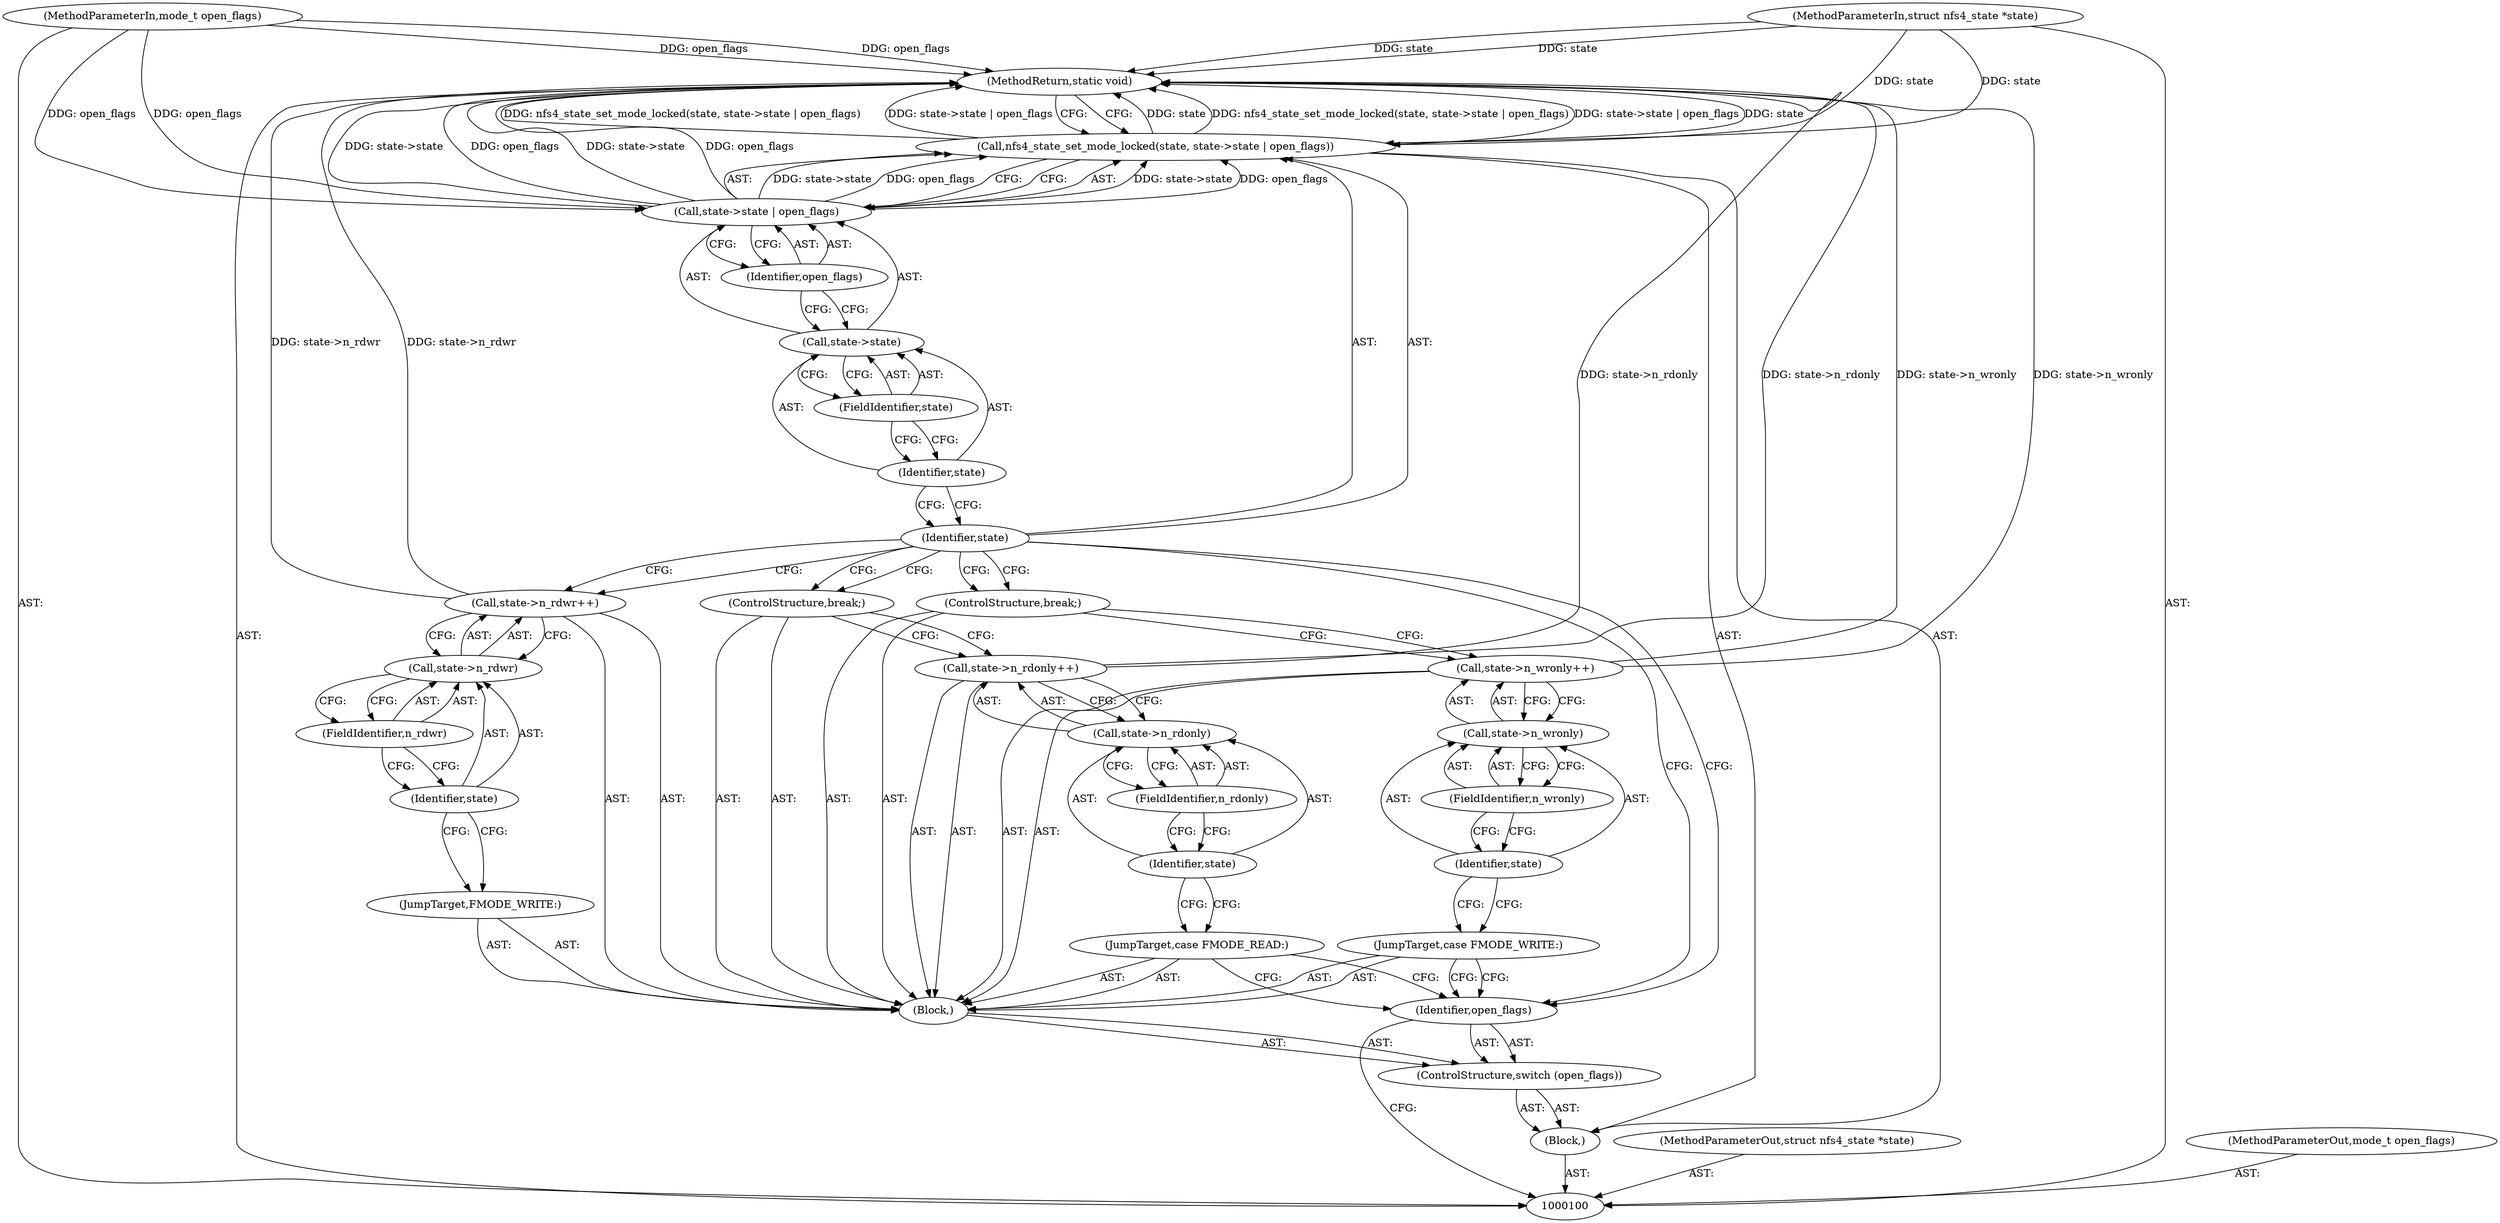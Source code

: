 digraph "1_linux_dc0b027dfadfcb8a5504f7d8052754bf8d501ab9_24" {
"1000131" [label="(MethodReturn,static void)"];
"1000101" [label="(MethodParameterIn,struct nfs4_state *state)"];
"1000156" [label="(MethodParameterOut,struct nfs4_state *state)"];
"1000102" [label="(MethodParameterIn,mode_t open_flags)"];
"1000157" [label="(MethodParameterOut,mode_t open_flags)"];
"1000119" [label="(JumpTarget,FMODE_WRITE:)"];
"1000123" [label="(FieldIdentifier,n_rdwr)"];
"1000120" [label="(Call,state->n_rdwr++)"];
"1000121" [label="(Call,state->n_rdwr)"];
"1000122" [label="(Identifier,state)"];
"1000124" [label="(Call,nfs4_state_set_mode_locked(state, state->state | open_flags))"];
"1000125" [label="(Identifier,state)"];
"1000126" [label="(Call,state->state | open_flags)"];
"1000127" [label="(Call,state->state)"];
"1000128" [label="(Identifier,state)"];
"1000129" [label="(FieldIdentifier,state)"];
"1000130" [label="(Identifier,open_flags)"];
"1000103" [label="(Block,)"];
"1000104" [label="(ControlStructure,switch (open_flags))"];
"1000106" [label="(Block,)"];
"1000105" [label="(Identifier,open_flags)"];
"1000107" [label="(JumpTarget,case FMODE_WRITE:)"];
"1000111" [label="(FieldIdentifier,n_wronly)"];
"1000108" [label="(Call,state->n_wronly++)"];
"1000109" [label="(Call,state->n_wronly)"];
"1000110" [label="(Identifier,state)"];
"1000112" [label="(ControlStructure,break;)"];
"1000113" [label="(JumpTarget,case FMODE_READ:)"];
"1000117" [label="(FieldIdentifier,n_rdonly)"];
"1000114" [label="(Call,state->n_rdonly++)"];
"1000115" [label="(Call,state->n_rdonly)"];
"1000116" [label="(Identifier,state)"];
"1000118" [label="(ControlStructure,break;)"];
"1000131" -> "1000100"  [label="AST: "];
"1000131" -> "1000124"  [label="CFG: "];
"1000124" -> "1000131"  [label="DDG: state"];
"1000124" -> "1000131"  [label="DDG: nfs4_state_set_mode_locked(state, state->state | open_flags)"];
"1000124" -> "1000131"  [label="DDG: state->state | open_flags"];
"1000126" -> "1000131"  [label="DDG: state->state"];
"1000126" -> "1000131"  [label="DDG: open_flags"];
"1000102" -> "1000131"  [label="DDG: open_flags"];
"1000108" -> "1000131"  [label="DDG: state->n_wronly"];
"1000114" -> "1000131"  [label="DDG: state->n_rdonly"];
"1000120" -> "1000131"  [label="DDG: state->n_rdwr"];
"1000101" -> "1000131"  [label="DDG: state"];
"1000101" -> "1000100"  [label="AST: "];
"1000101" -> "1000131"  [label="DDG: state"];
"1000101" -> "1000124"  [label="DDG: state"];
"1000156" -> "1000100"  [label="AST: "];
"1000102" -> "1000100"  [label="AST: "];
"1000102" -> "1000131"  [label="DDG: open_flags"];
"1000102" -> "1000126"  [label="DDG: open_flags"];
"1000157" -> "1000100"  [label="AST: "];
"1000119" -> "1000106"  [label="AST: "];
"1000122" -> "1000119"  [label="CFG: "];
"1000123" -> "1000121"  [label="AST: "];
"1000123" -> "1000122"  [label="CFG: "];
"1000121" -> "1000123"  [label="CFG: "];
"1000120" -> "1000106"  [label="AST: "];
"1000120" -> "1000121"  [label="CFG: "];
"1000121" -> "1000120"  [label="AST: "];
"1000125" -> "1000120"  [label="CFG: "];
"1000120" -> "1000131"  [label="DDG: state->n_rdwr"];
"1000121" -> "1000120"  [label="AST: "];
"1000121" -> "1000123"  [label="CFG: "];
"1000122" -> "1000121"  [label="AST: "];
"1000123" -> "1000121"  [label="AST: "];
"1000120" -> "1000121"  [label="CFG: "];
"1000122" -> "1000121"  [label="AST: "];
"1000122" -> "1000119"  [label="CFG: "];
"1000123" -> "1000122"  [label="CFG: "];
"1000124" -> "1000103"  [label="AST: "];
"1000124" -> "1000126"  [label="CFG: "];
"1000125" -> "1000124"  [label="AST: "];
"1000126" -> "1000124"  [label="AST: "];
"1000131" -> "1000124"  [label="CFG: "];
"1000124" -> "1000131"  [label="DDG: state"];
"1000124" -> "1000131"  [label="DDG: nfs4_state_set_mode_locked(state, state->state | open_flags)"];
"1000124" -> "1000131"  [label="DDG: state->state | open_flags"];
"1000101" -> "1000124"  [label="DDG: state"];
"1000126" -> "1000124"  [label="DDG: state->state"];
"1000126" -> "1000124"  [label="DDG: open_flags"];
"1000125" -> "1000124"  [label="AST: "];
"1000125" -> "1000105"  [label="CFG: "];
"1000125" -> "1000112"  [label="CFG: "];
"1000125" -> "1000118"  [label="CFG: "];
"1000125" -> "1000120"  [label="CFG: "];
"1000128" -> "1000125"  [label="CFG: "];
"1000126" -> "1000124"  [label="AST: "];
"1000126" -> "1000130"  [label="CFG: "];
"1000127" -> "1000126"  [label="AST: "];
"1000130" -> "1000126"  [label="AST: "];
"1000124" -> "1000126"  [label="CFG: "];
"1000126" -> "1000131"  [label="DDG: state->state"];
"1000126" -> "1000131"  [label="DDG: open_flags"];
"1000126" -> "1000124"  [label="DDG: state->state"];
"1000126" -> "1000124"  [label="DDG: open_flags"];
"1000102" -> "1000126"  [label="DDG: open_flags"];
"1000127" -> "1000126"  [label="AST: "];
"1000127" -> "1000129"  [label="CFG: "];
"1000128" -> "1000127"  [label="AST: "];
"1000129" -> "1000127"  [label="AST: "];
"1000130" -> "1000127"  [label="CFG: "];
"1000128" -> "1000127"  [label="AST: "];
"1000128" -> "1000125"  [label="CFG: "];
"1000129" -> "1000128"  [label="CFG: "];
"1000129" -> "1000127"  [label="AST: "];
"1000129" -> "1000128"  [label="CFG: "];
"1000127" -> "1000129"  [label="CFG: "];
"1000130" -> "1000126"  [label="AST: "];
"1000130" -> "1000127"  [label="CFG: "];
"1000126" -> "1000130"  [label="CFG: "];
"1000103" -> "1000100"  [label="AST: "];
"1000104" -> "1000103"  [label="AST: "];
"1000124" -> "1000103"  [label="AST: "];
"1000104" -> "1000103"  [label="AST: "];
"1000105" -> "1000104"  [label="AST: "];
"1000106" -> "1000104"  [label="AST: "];
"1000106" -> "1000104"  [label="AST: "];
"1000107" -> "1000106"  [label="AST: "];
"1000108" -> "1000106"  [label="AST: "];
"1000112" -> "1000106"  [label="AST: "];
"1000113" -> "1000106"  [label="AST: "];
"1000114" -> "1000106"  [label="AST: "];
"1000118" -> "1000106"  [label="AST: "];
"1000119" -> "1000106"  [label="AST: "];
"1000120" -> "1000106"  [label="AST: "];
"1000105" -> "1000104"  [label="AST: "];
"1000105" -> "1000100"  [label="CFG: "];
"1000107" -> "1000105"  [label="CFG: "];
"1000113" -> "1000105"  [label="CFG: "];
"1000125" -> "1000105"  [label="CFG: "];
"1000107" -> "1000106"  [label="AST: "];
"1000107" -> "1000105"  [label="CFG: "];
"1000110" -> "1000107"  [label="CFG: "];
"1000111" -> "1000109"  [label="AST: "];
"1000111" -> "1000110"  [label="CFG: "];
"1000109" -> "1000111"  [label="CFG: "];
"1000108" -> "1000106"  [label="AST: "];
"1000108" -> "1000109"  [label="CFG: "];
"1000109" -> "1000108"  [label="AST: "];
"1000112" -> "1000108"  [label="CFG: "];
"1000108" -> "1000131"  [label="DDG: state->n_wronly"];
"1000109" -> "1000108"  [label="AST: "];
"1000109" -> "1000111"  [label="CFG: "];
"1000110" -> "1000109"  [label="AST: "];
"1000111" -> "1000109"  [label="AST: "];
"1000108" -> "1000109"  [label="CFG: "];
"1000110" -> "1000109"  [label="AST: "];
"1000110" -> "1000107"  [label="CFG: "];
"1000111" -> "1000110"  [label="CFG: "];
"1000112" -> "1000106"  [label="AST: "];
"1000112" -> "1000108"  [label="CFG: "];
"1000125" -> "1000112"  [label="CFG: "];
"1000113" -> "1000106"  [label="AST: "];
"1000113" -> "1000105"  [label="CFG: "];
"1000116" -> "1000113"  [label="CFG: "];
"1000117" -> "1000115"  [label="AST: "];
"1000117" -> "1000116"  [label="CFG: "];
"1000115" -> "1000117"  [label="CFG: "];
"1000114" -> "1000106"  [label="AST: "];
"1000114" -> "1000115"  [label="CFG: "];
"1000115" -> "1000114"  [label="AST: "];
"1000118" -> "1000114"  [label="CFG: "];
"1000114" -> "1000131"  [label="DDG: state->n_rdonly"];
"1000115" -> "1000114"  [label="AST: "];
"1000115" -> "1000117"  [label="CFG: "];
"1000116" -> "1000115"  [label="AST: "];
"1000117" -> "1000115"  [label="AST: "];
"1000114" -> "1000115"  [label="CFG: "];
"1000116" -> "1000115"  [label="AST: "];
"1000116" -> "1000113"  [label="CFG: "];
"1000117" -> "1000116"  [label="CFG: "];
"1000118" -> "1000106"  [label="AST: "];
"1000118" -> "1000114"  [label="CFG: "];
"1000125" -> "1000118"  [label="CFG: "];
}
